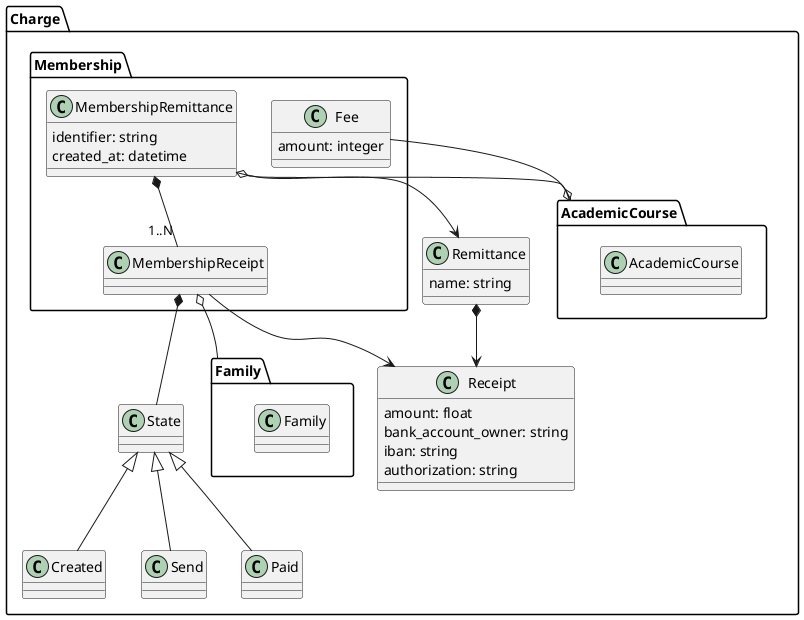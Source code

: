 @startuml
package Charge{

    package Membership{
        class MembershipRemittance {
            identifier: string
            created_at: datetime
        }
        class MembershipReceipt
        class Fee{
            amount: integer
        }
        MembershipRemittance *-- "1..N" MembershipReceipt
    }

    package AcademicCourse{
        class AcademicCourse
    }
    Fee --o AcademicCourse
    MembershipRemittance o-- AcademicCourse

    package Family{
        class Family
    }
    MembershipReceipt o--  Family

    MembershipReceipt --> Receipt
    MembershipRemittance --> Remittance

    class State
    class Created
    class Send
    class Paid
    State <|-- Created
    State <|-- Send
    State <|-- Paid

    class Remittance {
        name: string
    }
    class Receipt {
        amount: float
        bank_account_owner: string
        iban: string
        authorization: string
    }

    Remittance *--> Receipt

    MembershipReceipt *-- State
}
@enduml
